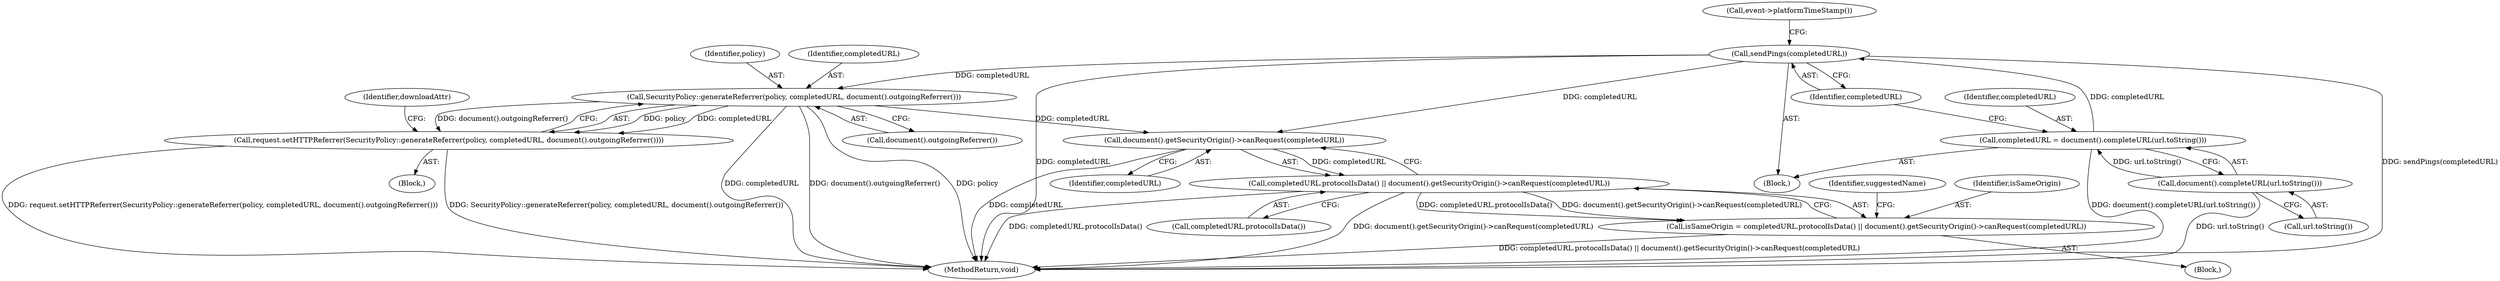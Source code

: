 digraph "0_Chrome_1948aefa8901dca0ccb993753fca00b15d2a6e25@API" {
"1000127" [label="(Call,sendPings(completedURL))"];
"1000123" [label="(Call,completedURL = document().completeURL(url.toString()))"];
"1000125" [label="(Call,document().completeURL(url.toString()))"];
"1000150" [label="(Call,SecurityPolicy::generateReferrer(policy, completedURL, document().outgoingReferrer()))"];
"1000149" [label="(Call,request.setHTTPReferrer(SecurityPolicy::generateReferrer(policy, completedURL, document().outgoingReferrer())))"];
"1000165" [label="(Call,document().getSecurityOrigin()->canRequest(completedURL))"];
"1000163" [label="(Call,completedURL.protocolIsData() || document().getSecurityOrigin()->canRequest(completedURL))"];
"1000161" [label="(Call,isSameOrigin = completedURL.protocolIsData() || document().getSecurityOrigin()->canRequest(completedURL))"];
"1000128" [label="(Identifier,completedURL)"];
"1000148" [label="(Block,)"];
"1000163" [label="(Call,completedURL.protocolIsData() || document().getSecurityOrigin()->canRequest(completedURL))"];
"1000149" [label="(Call,request.setHTTPReferrer(SecurityPolicy::generateReferrer(policy, completedURL, document().outgoingReferrer())))"];
"1000169" [label="(Identifier,suggestedName)"];
"1000166" [label="(Identifier,completedURL)"];
"1000152" [label="(Identifier,completedURL)"];
"1000202" [label="(MethodReturn,void)"];
"1000162" [label="(Identifier,isSameOrigin)"];
"1000161" [label="(Call,isSameOrigin = completedURL.protocolIsData() || document().getSecurityOrigin()->canRequest(completedURL))"];
"1000151" [label="(Identifier,policy)"];
"1000125" [label="(Call,document().completeURL(url.toString()))"];
"1000131" [label="(Call,event->platformTimeStamp())"];
"1000104" [label="(Block,)"];
"1000153" [label="(Call,document().outgoingReferrer())"];
"1000150" [label="(Call,SecurityPolicy::generateReferrer(policy, completedURL, document().outgoingReferrer()))"];
"1000164" [label="(Call,completedURL.protocolIsData())"];
"1000127" [label="(Call,sendPings(completedURL))"];
"1000165" [label="(Call,document().getSecurityOrigin()->canRequest(completedURL))"];
"1000156" [label="(Identifier,downloadAttr)"];
"1000123" [label="(Call,completedURL = document().completeURL(url.toString()))"];
"1000124" [label="(Identifier,completedURL)"];
"1000126" [label="(Call,url.toString())"];
"1000157" [label="(Block,)"];
"1000127" -> "1000104"  [label="AST: "];
"1000127" -> "1000128"  [label="CFG: "];
"1000128" -> "1000127"  [label="AST: "];
"1000131" -> "1000127"  [label="CFG: "];
"1000127" -> "1000202"  [label="DDG: sendPings(completedURL)"];
"1000127" -> "1000202"  [label="DDG: completedURL"];
"1000123" -> "1000127"  [label="DDG: completedURL"];
"1000127" -> "1000150"  [label="DDG: completedURL"];
"1000127" -> "1000165"  [label="DDG: completedURL"];
"1000123" -> "1000104"  [label="AST: "];
"1000123" -> "1000125"  [label="CFG: "];
"1000124" -> "1000123"  [label="AST: "];
"1000125" -> "1000123"  [label="AST: "];
"1000128" -> "1000123"  [label="CFG: "];
"1000123" -> "1000202"  [label="DDG: document().completeURL(url.toString())"];
"1000125" -> "1000123"  [label="DDG: url.toString()"];
"1000125" -> "1000126"  [label="CFG: "];
"1000126" -> "1000125"  [label="AST: "];
"1000125" -> "1000202"  [label="DDG: url.toString()"];
"1000150" -> "1000149"  [label="AST: "];
"1000150" -> "1000153"  [label="CFG: "];
"1000151" -> "1000150"  [label="AST: "];
"1000152" -> "1000150"  [label="AST: "];
"1000153" -> "1000150"  [label="AST: "];
"1000149" -> "1000150"  [label="CFG: "];
"1000150" -> "1000202"  [label="DDG: policy"];
"1000150" -> "1000202"  [label="DDG: completedURL"];
"1000150" -> "1000202"  [label="DDG: document().outgoingReferrer()"];
"1000150" -> "1000149"  [label="DDG: policy"];
"1000150" -> "1000149"  [label="DDG: completedURL"];
"1000150" -> "1000149"  [label="DDG: document().outgoingReferrer()"];
"1000150" -> "1000165"  [label="DDG: completedURL"];
"1000149" -> "1000148"  [label="AST: "];
"1000156" -> "1000149"  [label="CFG: "];
"1000149" -> "1000202"  [label="DDG: request.setHTTPReferrer(SecurityPolicy::generateReferrer(policy, completedURL, document().outgoingReferrer()))"];
"1000149" -> "1000202"  [label="DDG: SecurityPolicy::generateReferrer(policy, completedURL, document().outgoingReferrer())"];
"1000165" -> "1000163"  [label="AST: "];
"1000165" -> "1000166"  [label="CFG: "];
"1000166" -> "1000165"  [label="AST: "];
"1000163" -> "1000165"  [label="CFG: "];
"1000165" -> "1000202"  [label="DDG: completedURL"];
"1000165" -> "1000163"  [label="DDG: completedURL"];
"1000163" -> "1000161"  [label="AST: "];
"1000163" -> "1000164"  [label="CFG: "];
"1000164" -> "1000163"  [label="AST: "];
"1000161" -> "1000163"  [label="CFG: "];
"1000163" -> "1000202"  [label="DDG: completedURL.protocolIsData()"];
"1000163" -> "1000202"  [label="DDG: document().getSecurityOrigin()->canRequest(completedURL)"];
"1000163" -> "1000161"  [label="DDG: completedURL.protocolIsData()"];
"1000163" -> "1000161"  [label="DDG: document().getSecurityOrigin()->canRequest(completedURL)"];
"1000161" -> "1000157"  [label="AST: "];
"1000162" -> "1000161"  [label="AST: "];
"1000169" -> "1000161"  [label="CFG: "];
"1000161" -> "1000202"  [label="DDG: completedURL.protocolIsData() || document().getSecurityOrigin()->canRequest(completedURL)"];
}
